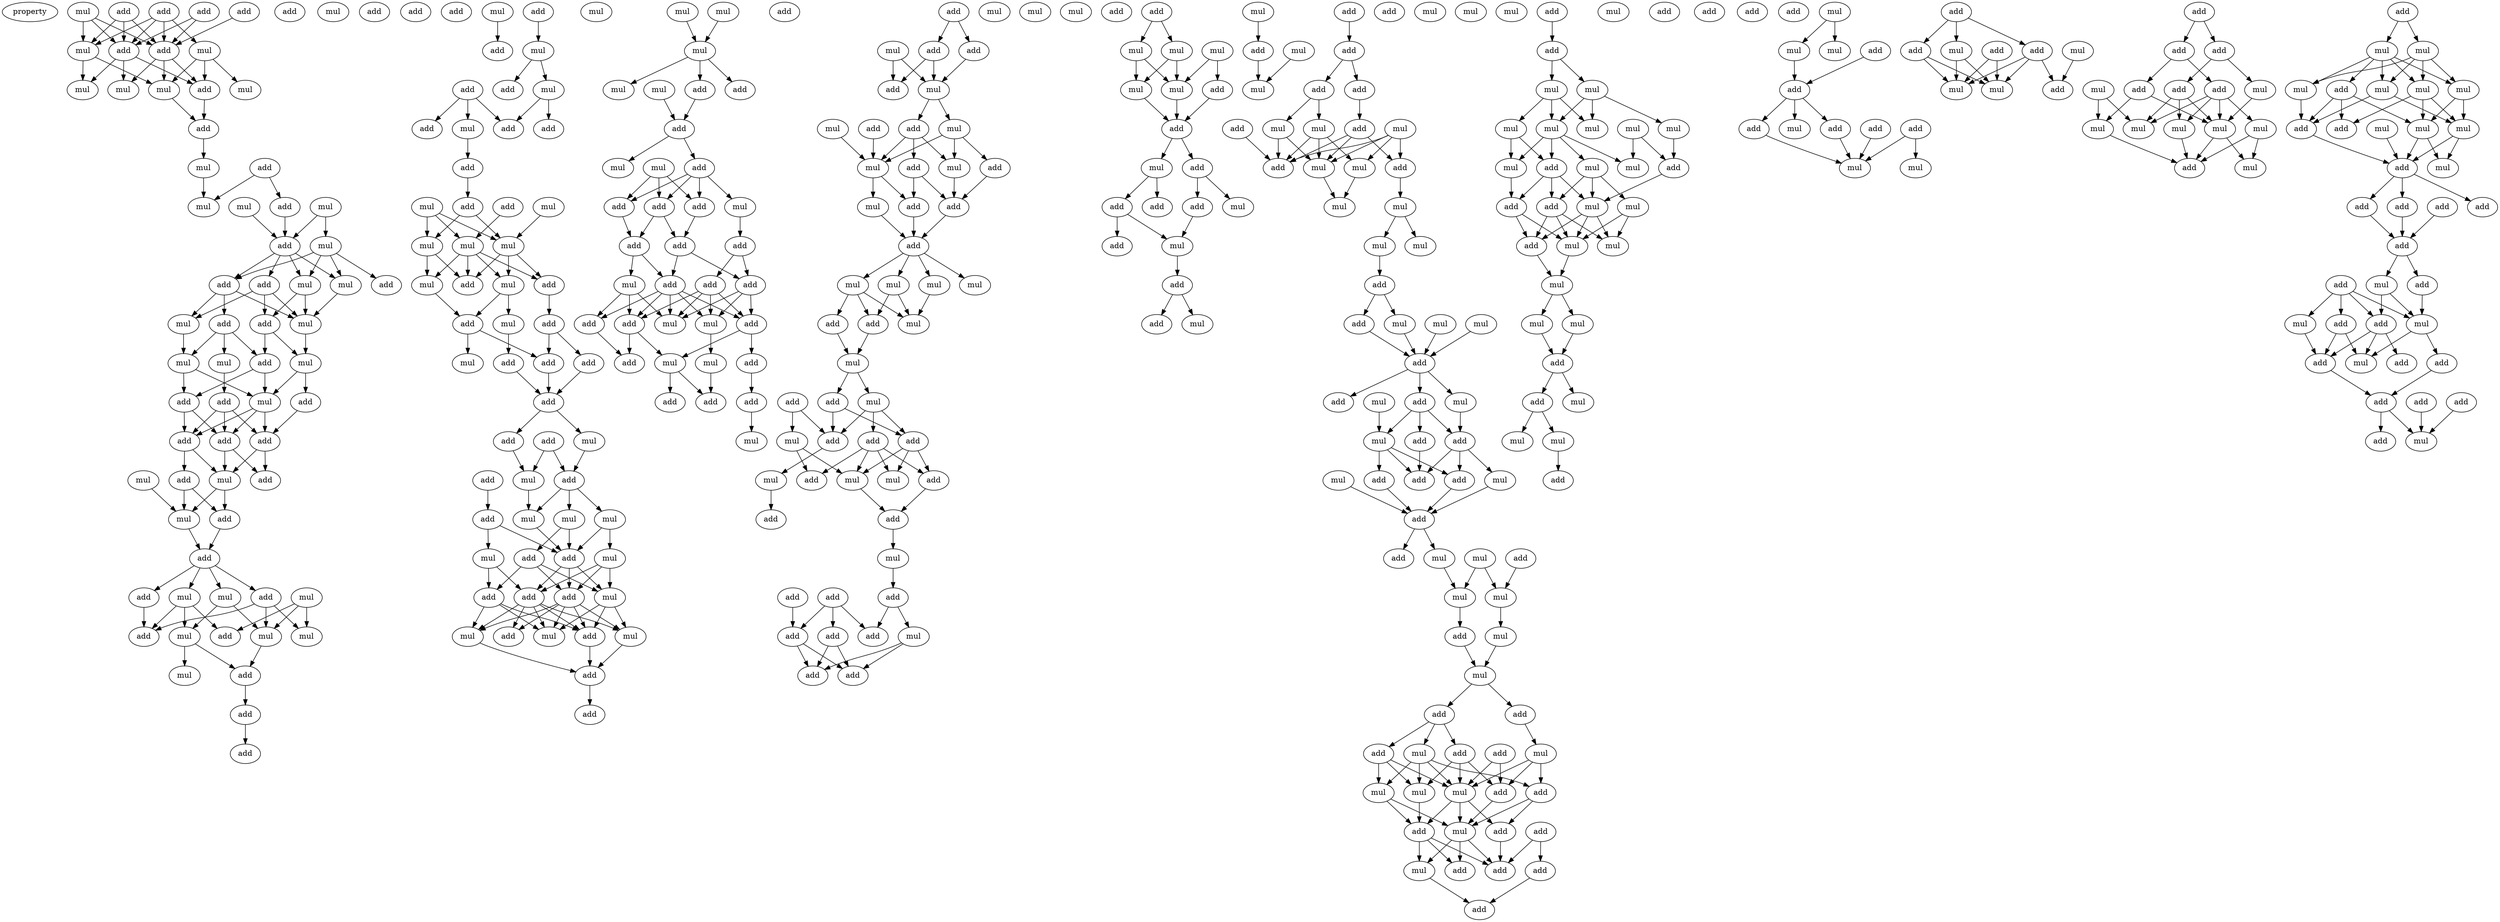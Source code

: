 digraph {
    node [fontcolor=black]
    property [mul=2,lf=1.1]
    0 [ label = mul ];
    1 [ label = add ];
    2 [ label = add ];
    3 [ label = add ];
    4 [ label = add ];
    5 [ label = mul ];
    6 [ label = add ];
    7 [ label = mul ];
    8 [ label = add ];
    9 [ label = mul ];
    10 [ label = mul ];
    11 [ label = mul ];
    12 [ label = mul ];
    13 [ label = add ];
    14 [ label = add ];
    15 [ label = mul ];
    16 [ label = add ];
    17 [ label = mul ];
    18 [ label = mul ];
    19 [ label = mul ];
    20 [ label = add ];
    21 [ label = add ];
    22 [ label = add ];
    23 [ label = mul ];
    24 [ label = mul ];
    25 [ label = add ];
    26 [ label = add ];
    27 [ label = add ];
    28 [ label = mul ];
    29 [ label = mul ];
    30 [ label = add ];
    31 [ label = mul ];
    32 [ label = add ];
    33 [ label = add ];
    34 [ label = mul ];
    35 [ label = mul ];
    36 [ label = mul ];
    37 [ label = add ];
    38 [ label = mul ];
    39 [ label = add ];
    40 [ label = add ];
    41 [ label = add ];
    42 [ label = add ];
    43 [ label = add ];
    44 [ label = mul ];
    45 [ label = mul ];
    46 [ label = add ];
    47 [ label = add ];
    48 [ label = mul ];
    49 [ label = add ];
    50 [ label = add ];
    51 [ label = mul ];
    52 [ label = add ];
    53 [ label = add ];
    54 [ label = mul ];
    55 [ label = mul ];
    56 [ label = mul ];
    57 [ label = add ];
    58 [ label = add ];
    59 [ label = mul ];
    60 [ label = mul ];
    61 [ label = mul ];
    62 [ label = add ];
    63 [ label = add ];
    64 [ label = mul ];
    65 [ label = add ];
    66 [ label = add ];
    67 [ label = add ];
    68 [ label = add ];
    69 [ label = mul ];
    70 [ label = add ];
    71 [ label = add ];
    72 [ label = mul ];
    73 [ label = add ];
    74 [ label = mul ];
    75 [ label = add ];
    76 [ label = add ];
    77 [ label = mul ];
    78 [ label = add ];
    79 [ label = add ];
    80 [ label = add ];
    81 [ label = add ];
    82 [ label = add ];
    83 [ label = mul ];
    84 [ label = mul ];
    85 [ label = mul ];
    86 [ label = mul ];
    87 [ label = mul ];
    88 [ label = add ];
    89 [ label = mul ];
    90 [ label = mul ];
    91 [ label = add ];
    92 [ label = add ];
    93 [ label = add ];
    94 [ label = mul ];
    95 [ label = add ];
    96 [ label = mul ];
    97 [ label = add ];
    98 [ label = add ];
    99 [ label = add ];
    100 [ label = add ];
    101 [ label = add ];
    102 [ label = mul ];
    103 [ label = add ];
    104 [ label = add ];
    105 [ label = mul ];
    106 [ label = mul ];
    107 [ label = mul ];
    108 [ label = add ];
    109 [ label = mul ];
    110 [ label = add ];
    111 [ label = mul ];
    112 [ label = mul ];
    113 [ label = add ];
    114 [ label = mul ];
    115 [ label = add ];
    116 [ label = add ];
    117 [ label = add ];
    118 [ label = mul ];
    119 [ label = mul ];
    120 [ label = add ];
    121 [ label = add ];
    122 [ label = mul ];
    123 [ label = add ];
    124 [ label = mul ];
    125 [ label = mul ];
    126 [ label = mul ];
    127 [ label = add ];
    128 [ label = add ];
    129 [ label = mul ];
    130 [ label = mul ];
    131 [ label = mul ];
    132 [ label = add ];
    133 [ label = add ];
    134 [ label = add ];
    135 [ label = add ];
    136 [ label = mul ];
    137 [ label = mul ];
    138 [ label = add ];
    139 [ label = add ];
    140 [ label = add ];
    141 [ label = mul ];
    142 [ label = add ];
    143 [ label = add ];
    144 [ label = add ];
    145 [ label = add ];
    146 [ label = add ];
    147 [ label = add ];
    148 [ label = mul ];
    149 [ label = mul ];
    150 [ label = mul ];
    151 [ label = add ];
    152 [ label = add ];
    153 [ label = add ];
    154 [ label = add ];
    155 [ label = mul ];
    156 [ label = add ];
    157 [ label = mul ];
    158 [ label = add ];
    159 [ label = add ];
    160 [ label = add ];
    161 [ label = mul ];
    162 [ label = add ];
    163 [ label = mul ];
    164 [ label = mul ];
    165 [ label = mul ];
    166 [ label = add ];
    167 [ label = add ];
    168 [ label = add ];
    169 [ label = mul ];
    170 [ label = mul ];
    171 [ label = add ];
    172 [ label = add ];
    173 [ label = mul ];
    174 [ label = add ];
    175 [ label = mul ];
    176 [ label = add ];
    177 [ label = mul ];
    178 [ label = add ];
    179 [ label = add ];
    180 [ label = mul ];
    181 [ label = add ];
    182 [ label = mul ];
    183 [ label = mul ];
    184 [ label = mul ];
    185 [ label = mul ];
    186 [ label = add ];
    187 [ label = mul ];
    188 [ label = add ];
    189 [ label = mul ];
    190 [ label = mul ];
    191 [ label = mul ];
    192 [ label = add ];
    193 [ label = add ];
    194 [ label = add ];
    195 [ label = mul ];
    196 [ label = add ];
    197 [ label = add ];
    198 [ label = mul ];
    199 [ label = mul ];
    200 [ label = mul ];
    201 [ label = add ];
    202 [ label = add ];
    203 [ label = add ];
    204 [ label = add ];
    205 [ label = mul ];
    206 [ label = add ];
    207 [ label = add ];
    208 [ label = add ];
    209 [ label = add ];
    210 [ label = add ];
    211 [ label = mul ];
    212 [ label = add ];
    213 [ label = add ];
    214 [ label = add ];
    215 [ label = add ];
    216 [ label = add ];
    217 [ label = mul ];
    218 [ label = mul ];
    219 [ label = mul ];
    220 [ label = mul ];
    221 [ label = mul ];
    222 [ label = add ];
    223 [ label = add ];
    224 [ label = mul ];
    225 [ label = add ];
    226 [ label = add ];
    227 [ label = add ];
    228 [ label = add ];
    229 [ label = mul ];
    230 [ label = mul ];
    231 [ label = add ];
    232 [ label = add ];
    233 [ label = mul ];
    234 [ label = add ];
    235 [ label = mul ];
    236 [ label = mul ];
    237 [ label = add ];
    238 [ label = add ];
    239 [ label = add ];
    240 [ label = mul ];
    241 [ label = mul ];
    242 [ label = add ];
    243 [ label = add ];
    244 [ label = add ];
    245 [ label = add ];
    246 [ label = add ];
    247 [ label = mul ];
    248 [ label = mul ];
    249 [ label = mul ];
    250 [ label = mul ];
    251 [ label = mul ];
    252 [ label = add ];
    253 [ label = add ];
    254 [ label = mul ];
    255 [ label = mul ];
    256 [ label = mul ];
    257 [ label = mul ];
    258 [ label = add ];
    259 [ label = add ];
    260 [ label = mul ];
    261 [ label = mul ];
    262 [ label = mul ];
    263 [ label = mul ];
    264 [ label = add ];
    265 [ label = mul ];
    266 [ label = add ];
    267 [ label = mul ];
    268 [ label = add ];
    269 [ label = add ];
    270 [ label = mul ];
    271 [ label = add ];
    272 [ label = mul ];
    273 [ label = add ];
    274 [ label = add ];
    275 [ label = mul ];
    276 [ label = add ];
    277 [ label = add ];
    278 [ label = mul ];
    279 [ label = add ];
    280 [ label = mul ];
    281 [ label = mul ];
    282 [ label = add ];
    283 [ label = mul ];
    284 [ label = mul ];
    285 [ label = mul ];
    286 [ label = add ];
    287 [ label = mul ];
    288 [ label = add ];
    289 [ label = add ];
    290 [ label = add ];
    291 [ label = add ];
    292 [ label = mul ];
    293 [ label = mul ];
    294 [ label = add ];
    295 [ label = add ];
    296 [ label = add ];
    297 [ label = mul ];
    298 [ label = mul ];
    299 [ label = mul ];
    300 [ label = mul ];
    301 [ label = add ];
    302 [ label = add ];
    303 [ label = add ];
    304 [ label = add ];
    305 [ label = add ];
    306 [ label = add ];
    307 [ label = mul ];
    308 [ label = add ];
    309 [ label = add ];
    310 [ label = mul ];
    311 [ label = add ];
    312 [ label = mul ];
    313 [ label = mul ];
    314 [ label = mul ];
    315 [ label = mul ];
    316 [ label = mul ];
    317 [ label = mul ];
    318 [ label = mul ];
    319 [ label = mul ];
    320 [ label = mul ];
    321 [ label = add ];
    322 [ label = mul ];
    323 [ label = add ];
    324 [ label = add ];
    325 [ label = mul ];
    326 [ label = add ];
    327 [ label = mul ];
    328 [ label = mul ];
    329 [ label = add ];
    330 [ label = mul ];
    331 [ label = add ];
    332 [ label = mul ];
    333 [ label = mul ];
    334 [ label = mul ];
    335 [ label = add ];
    336 [ label = add ];
    337 [ label = add ];
    338 [ label = add ];
    339 [ label = mul ];
    340 [ label = add ];
    341 [ label = mul ];
    342 [ label = mul ];
    343 [ label = add ];
    344 [ label = mul ];
    345 [ label = mul ];
    346 [ label = mul ];
    347 [ label = add ];
    348 [ label = add ];
    349 [ label = add ];
    350 [ label = add ];
    351 [ label = add ];
    352 [ label = mul ];
    353 [ label = add ];
    354 [ label = mul ];
    355 [ label = mul ];
    356 [ label = add ];
    357 [ label = mul ];
    358 [ label = add ];
    359 [ label = mul ];
    360 [ label = add ];
    361 [ label = add ];
    362 [ label = mul ];
    363 [ label = mul ];
    364 [ label = add ];
    365 [ label = add ];
    366 [ label = add ];
    367 [ label = add ];
    368 [ label = mul ];
    369 [ label = add ];
    370 [ label = mul ];
    371 [ label = add ];
    372 [ label = add ];
    373 [ label = mul ];
    374 [ label = mul ];
    375 [ label = mul ];
    376 [ label = mul ];
    377 [ label = mul ];
    378 [ label = add ];
    379 [ label = mul ];
    380 [ label = add ];
    381 [ label = mul ];
    382 [ label = mul ];
    383 [ label = mul ];
    384 [ label = add ];
    385 [ label = mul ];
    386 [ label = mul ];
    387 [ label = mul ];
    388 [ label = add ];
    389 [ label = add ];
    390 [ label = mul ];
    391 [ label = mul ];
    392 [ label = mul ];
    393 [ label = add ];
    394 [ label = mul ];
    395 [ label = add ];
    396 [ label = add ];
    397 [ label = add ];
    398 [ label = add ];
    399 [ label = add ];
    400 [ label = add ];
    401 [ label = mul ];
    402 [ label = add ];
    403 [ label = add ];
    404 [ label = mul ];
    405 [ label = add ];
    406 [ label = mul ];
    407 [ label = mul ];
    408 [ label = add ];
    409 [ label = add ];
    410 [ label = add ];
    411 [ label = add ];
    412 [ label = add ];
    413 [ label = add ];
    414 [ label = add ];
    415 [ label = mul ];
    0 -> 5 [ name = 0 ];
    0 -> 6 [ name = 1 ];
    0 -> 8 [ name = 2 ];
    1 -> 8 [ name = 3 ];
    2 -> 5 [ name = 4 ];
    2 -> 6 [ name = 5 ];
    2 -> 7 [ name = 6 ];
    2 -> 8 [ name = 7 ];
    3 -> 5 [ name = 8 ];
    3 -> 6 [ name = 9 ];
    3 -> 8 [ name = 10 ];
    4 -> 6 [ name = 11 ];
    4 -> 8 [ name = 12 ];
    5 -> 9 [ name = 13 ];
    5 -> 12 [ name = 14 ];
    6 -> 9 [ name = 15 ];
    6 -> 10 [ name = 16 ];
    6 -> 13 [ name = 17 ];
    7 -> 11 [ name = 18 ];
    7 -> 12 [ name = 19 ];
    7 -> 13 [ name = 20 ];
    8 -> 10 [ name = 21 ];
    8 -> 12 [ name = 22 ];
    8 -> 13 [ name = 23 ];
    12 -> 14 [ name = 24 ];
    13 -> 14 [ name = 25 ];
    14 -> 15 [ name = 26 ];
    15 -> 19 [ name = 27 ];
    16 -> 19 [ name = 28 ];
    16 -> 20 [ name = 29 ];
    17 -> 22 [ name = 30 ];
    18 -> 22 [ name = 31 ];
    18 -> 23 [ name = 32 ];
    20 -> 22 [ name = 33 ];
    22 -> 24 [ name = 34 ];
    22 -> 26 [ name = 35 ];
    22 -> 27 [ name = 36 ];
    22 -> 28 [ name = 37 ];
    23 -> 24 [ name = 38 ];
    23 -> 25 [ name = 39 ];
    23 -> 26 [ name = 40 ];
    23 -> 28 [ name = 41 ];
    24 -> 30 [ name = 42 ];
    24 -> 31 [ name = 43 ];
    26 -> 29 [ name = 44 ];
    26 -> 31 [ name = 45 ];
    26 -> 32 [ name = 46 ];
    27 -> 29 [ name = 47 ];
    27 -> 30 [ name = 48 ];
    27 -> 31 [ name = 49 ];
    28 -> 31 [ name = 50 ];
    29 -> 35 [ name = 51 ];
    30 -> 33 [ name = 52 ];
    30 -> 34 [ name = 53 ];
    31 -> 34 [ name = 54 ];
    32 -> 33 [ name = 55 ];
    32 -> 35 [ name = 56 ];
    32 -> 36 [ name = 57 ];
    33 -> 38 [ name = 58 ];
    33 -> 39 [ name = 59 ];
    34 -> 38 [ name = 60 ];
    34 -> 40 [ name = 61 ];
    35 -> 38 [ name = 62 ];
    35 -> 39 [ name = 63 ];
    36 -> 37 [ name = 64 ];
    37 -> 41 [ name = 65 ];
    37 -> 42 [ name = 66 ];
    37 -> 43 [ name = 67 ];
    38 -> 41 [ name = 68 ];
    38 -> 42 [ name = 69 ];
    38 -> 43 [ name = 70 ];
    39 -> 41 [ name = 71 ];
    39 -> 43 [ name = 72 ];
    40 -> 42 [ name = 73 ];
    41 -> 45 [ name = 74 ];
    41 -> 47 [ name = 75 ];
    42 -> 45 [ name = 76 ];
    42 -> 46 [ name = 77 ];
    43 -> 45 [ name = 78 ];
    43 -> 46 [ name = 79 ];
    44 -> 48 [ name = 80 ];
    45 -> 48 [ name = 81 ];
    45 -> 49 [ name = 82 ];
    47 -> 48 [ name = 83 ];
    47 -> 49 [ name = 84 ];
    48 -> 50 [ name = 85 ];
    49 -> 50 [ name = 86 ];
    50 -> 51 [ name = 87 ];
    50 -> 52 [ name = 88 ];
    50 -> 53 [ name = 89 ];
    50 -> 54 [ name = 90 ];
    51 -> 56 [ name = 91 ];
    51 -> 59 [ name = 92 ];
    52 -> 57 [ name = 93 ];
    52 -> 59 [ name = 94 ];
    52 -> 60 [ name = 95 ];
    53 -> 57 [ name = 96 ];
    54 -> 56 [ name = 97 ];
    54 -> 57 [ name = 98 ];
    54 -> 58 [ name = 99 ];
    55 -> 58 [ name = 100 ];
    55 -> 59 [ name = 101 ];
    55 -> 60 [ name = 102 ];
    56 -> 61 [ name = 103 ];
    56 -> 62 [ name = 104 ];
    59 -> 62 [ name = 105 ];
    62 -> 63 [ name = 106 ];
    63 -> 67 [ name = 107 ];
    69 -> 70 [ name = 108 ];
    71 -> 72 [ name = 109 ];
    72 -> 74 [ name = 110 ];
    72 -> 75 [ name = 111 ];
    73 -> 76 [ name = 112 ];
    73 -> 77 [ name = 113 ];
    73 -> 78 [ name = 114 ];
    74 -> 78 [ name = 115 ];
    74 -> 79 [ name = 116 ];
    77 -> 80 [ name = 117 ];
    80 -> 81 [ name = 118 ];
    81 -> 86 [ name = 119 ];
    81 -> 87 [ name = 120 ];
    82 -> 85 [ name = 121 ];
    83 -> 85 [ name = 122 ];
    83 -> 86 [ name = 123 ];
    83 -> 87 [ name = 124 ];
    84 -> 87 [ name = 125 ];
    85 -> 88 [ name = 126 ];
    85 -> 89 [ name = 127 ];
    85 -> 90 [ name = 128 ];
    85 -> 91 [ name = 129 ];
    86 -> 88 [ name = 130 ];
    86 -> 89 [ name = 131 ];
    87 -> 88 [ name = 132 ];
    87 -> 90 [ name = 133 ];
    87 -> 91 [ name = 134 ];
    89 -> 92 [ name = 135 ];
    90 -> 92 [ name = 136 ];
    90 -> 94 [ name = 137 ];
    91 -> 93 [ name = 138 ];
    92 -> 96 [ name = 139 ];
    92 -> 97 [ name = 140 ];
    93 -> 97 [ name = 141 ];
    93 -> 98 [ name = 142 ];
    94 -> 95 [ name = 143 ];
    95 -> 99 [ name = 144 ];
    97 -> 99 [ name = 145 ];
    98 -> 99 [ name = 146 ];
    99 -> 101 [ name = 147 ];
    99 -> 102 [ name = 148 ];
    100 -> 104 [ name = 149 ];
    100 -> 105 [ name = 150 ];
    101 -> 105 [ name = 151 ];
    102 -> 104 [ name = 152 ];
    103 -> 108 [ name = 153 ];
    104 -> 106 [ name = 154 ];
    104 -> 107 [ name = 155 ];
    104 -> 109 [ name = 156 ];
    105 -> 109 [ name = 157 ];
    106 -> 110 [ name = 158 ];
    106 -> 113 [ name = 159 ];
    107 -> 112 [ name = 160 ];
    107 -> 113 [ name = 161 ];
    108 -> 111 [ name = 162 ];
    108 -> 113 [ name = 163 ];
    109 -> 113 [ name = 164 ];
    110 -> 114 [ name = 165 ];
    110 -> 115 [ name = 166 ];
    110 -> 117 [ name = 167 ];
    111 -> 116 [ name = 168 ];
    111 -> 117 [ name = 169 ];
    112 -> 114 [ name = 170 ];
    112 -> 115 [ name = 171 ];
    112 -> 116 [ name = 172 ];
    113 -> 114 [ name = 173 ];
    113 -> 115 [ name = 174 ];
    113 -> 116 [ name = 175 ];
    114 -> 119 [ name = 176 ];
    114 -> 121 [ name = 177 ];
    114 -> 122 [ name = 178 ];
    115 -> 118 [ name = 179 ];
    115 -> 119 [ name = 180 ];
    115 -> 120 [ name = 181 ];
    115 -> 121 [ name = 182 ];
    115 -> 122 [ name = 183 ];
    116 -> 118 [ name = 184 ];
    116 -> 119 [ name = 185 ];
    116 -> 120 [ name = 186 ];
    116 -> 121 [ name = 187 ];
    116 -> 122 [ name = 188 ];
    117 -> 118 [ name = 189 ];
    117 -> 119 [ name = 190 ];
    117 -> 121 [ name = 191 ];
    118 -> 123 [ name = 192 ];
    121 -> 123 [ name = 193 ];
    122 -> 123 [ name = 194 ];
    123 -> 127 [ name = 195 ];
    125 -> 129 [ name = 196 ];
    126 -> 129 [ name = 197 ];
    129 -> 131 [ name = 198 ];
    129 -> 132 [ name = 199 ];
    129 -> 133 [ name = 200 ];
    130 -> 134 [ name = 201 ];
    132 -> 134 [ name = 202 ];
    134 -> 135 [ name = 203 ];
    134 -> 137 [ name = 204 ];
    135 -> 138 [ name = 205 ];
    135 -> 139 [ name = 206 ];
    135 -> 140 [ name = 207 ];
    135 -> 141 [ name = 208 ];
    136 -> 138 [ name = 209 ];
    136 -> 139 [ name = 210 ];
    136 -> 140 [ name = 211 ];
    138 -> 143 [ name = 212 ];
    139 -> 143 [ name = 213 ];
    139 -> 144 [ name = 214 ];
    140 -> 144 [ name = 215 ];
    141 -> 142 [ name = 216 ];
    142 -> 145 [ name = 217 ];
    142 -> 147 [ name = 218 ];
    143 -> 146 [ name = 219 ];
    143 -> 147 [ name = 220 ];
    144 -> 146 [ name = 221 ];
    144 -> 148 [ name = 222 ];
    145 -> 149 [ name = 223 ];
    145 -> 150 [ name = 224 ];
    145 -> 152 [ name = 225 ];
    145 -> 153 [ name = 226 ];
    146 -> 149 [ name = 227 ];
    146 -> 150 [ name = 228 ];
    146 -> 151 [ name = 229 ];
    146 -> 152 [ name = 230 ];
    146 -> 153 [ name = 231 ];
    147 -> 149 [ name = 232 ];
    147 -> 150 [ name = 233 ];
    147 -> 153 [ name = 234 ];
    148 -> 149 [ name = 235 ];
    148 -> 151 [ name = 236 ];
    148 -> 152 [ name = 237 ];
    150 -> 157 [ name = 238 ];
    151 -> 154 [ name = 239 ];
    152 -> 154 [ name = 240 ];
    152 -> 155 [ name = 241 ];
    153 -> 155 [ name = 242 ];
    153 -> 156 [ name = 243 ];
    155 -> 158 [ name = 244 ];
    155 -> 159 [ name = 245 ];
    156 -> 160 [ name = 246 ];
    157 -> 159 [ name = 247 ];
    160 -> 161 [ name = 248 ];
    162 -> 166 [ name = 249 ];
    162 -> 167 [ name = 250 ];
    163 -> 168 [ name = 251 ];
    163 -> 169 [ name = 252 ];
    166 -> 169 [ name = 253 ];
    167 -> 168 [ name = 254 ];
    167 -> 169 [ name = 255 ];
    169 -> 171 [ name = 256 ];
    169 -> 173 [ name = 257 ];
    170 -> 175 [ name = 258 ];
    171 -> 175 [ name = 259 ];
    171 -> 176 [ name = 260 ];
    171 -> 177 [ name = 261 ];
    172 -> 175 [ name = 262 ];
    173 -> 174 [ name = 263 ];
    173 -> 175 [ name = 264 ];
    173 -> 177 [ name = 265 ];
    174 -> 179 [ name = 266 ];
    175 -> 178 [ name = 267 ];
    175 -> 180 [ name = 268 ];
    176 -> 178 [ name = 269 ];
    176 -> 179 [ name = 270 ];
    177 -> 179 [ name = 271 ];
    178 -> 181 [ name = 272 ];
    179 -> 181 [ name = 273 ];
    180 -> 181 [ name = 274 ];
    181 -> 182 [ name = 275 ];
    181 -> 183 [ name = 276 ];
    181 -> 184 [ name = 277 ];
    181 -> 185 [ name = 278 ];
    182 -> 186 [ name = 279 ];
    182 -> 187 [ name = 280 ];
    183 -> 186 [ name = 281 ];
    183 -> 187 [ name = 282 ];
    183 -> 188 [ name = 283 ];
    185 -> 187 [ name = 284 ];
    186 -> 189 [ name = 285 ];
    188 -> 189 [ name = 286 ];
    189 -> 191 [ name = 287 ];
    189 -> 193 [ name = 288 ];
    191 -> 194 [ name = 289 ];
    191 -> 196 [ name = 290 ];
    191 -> 197 [ name = 291 ];
    192 -> 194 [ name = 292 ];
    192 -> 195 [ name = 293 ];
    193 -> 194 [ name = 294 ];
    193 -> 196 [ name = 295 ];
    194 -> 200 [ name = 296 ];
    195 -> 199 [ name = 297 ];
    195 -> 201 [ name = 298 ];
    196 -> 198 [ name = 299 ];
    196 -> 199 [ name = 300 ];
    196 -> 202 [ name = 301 ];
    197 -> 198 [ name = 302 ];
    197 -> 199 [ name = 303 ];
    197 -> 201 [ name = 304 ];
    197 -> 202 [ name = 305 ];
    199 -> 204 [ name = 306 ];
    200 -> 203 [ name = 307 ];
    202 -> 204 [ name = 308 ];
    204 -> 205 [ name = 309 ];
    205 -> 206 [ name = 310 ];
    206 -> 210 [ name = 311 ];
    206 -> 211 [ name = 312 ];
    207 -> 213 [ name = 313 ];
    209 -> 210 [ name = 314 ];
    209 -> 212 [ name = 315 ];
    209 -> 213 [ name = 316 ];
    211 -> 214 [ name = 317 ];
    211 -> 215 [ name = 318 ];
    212 -> 214 [ name = 319 ];
    212 -> 215 [ name = 320 ];
    213 -> 214 [ name = 321 ];
    213 -> 215 [ name = 322 ];
    216 -> 217 [ name = 323 ];
    216 -> 219 [ name = 324 ];
    217 -> 220 [ name = 325 ];
    217 -> 221 [ name = 326 ];
    218 -> 221 [ name = 327 ];
    218 -> 222 [ name = 328 ];
    219 -> 220 [ name = 329 ];
    219 -> 221 [ name = 330 ];
    220 -> 223 [ name = 331 ];
    221 -> 223 [ name = 332 ];
    222 -> 223 [ name = 333 ];
    223 -> 224 [ name = 334 ];
    223 -> 225 [ name = 335 ];
    224 -> 226 [ name = 336 ];
    224 -> 228 [ name = 337 ];
    225 -> 227 [ name = 338 ];
    225 -> 229 [ name = 339 ];
    226 -> 230 [ name = 340 ];
    226 -> 231 [ name = 341 ];
    227 -> 230 [ name = 342 ];
    230 -> 232 [ name = 343 ];
    232 -> 234 [ name = 344 ];
    232 -> 235 [ name = 345 ];
    233 -> 237 [ name = 346 ];
    236 -> 241 [ name = 347 ];
    237 -> 241 [ name = 348 ];
    238 -> 242 [ name = 349 ];
    242 -> 243 [ name = 350 ];
    242 -> 244 [ name = 351 ];
    243 -> 247 [ name = 352 ];
    243 -> 249 [ name = 353 ];
    244 -> 246 [ name = 354 ];
    245 -> 252 [ name = 355 ];
    246 -> 250 [ name = 356 ];
    246 -> 252 [ name = 357 ];
    246 -> 253 [ name = 358 ];
    247 -> 250 [ name = 359 ];
    247 -> 252 [ name = 360 ];
    248 -> 250 [ name = 361 ];
    248 -> 251 [ name = 362 ];
    248 -> 252 [ name = 363 ];
    248 -> 253 [ name = 364 ];
    249 -> 250 [ name = 365 ];
    249 -> 251 [ name = 366 ];
    249 -> 252 [ name = 367 ];
    250 -> 255 [ name = 368 ];
    251 -> 255 [ name = 369 ];
    253 -> 254 [ name = 370 ];
    254 -> 256 [ name = 371 ];
    254 -> 257 [ name = 372 ];
    256 -> 258 [ name = 373 ];
    258 -> 259 [ name = 374 ];
    258 -> 261 [ name = 375 ];
    259 -> 264 [ name = 376 ];
    260 -> 264 [ name = 377 ];
    261 -> 264 [ name = 378 ];
    263 -> 264 [ name = 379 ];
    264 -> 266 [ name = 380 ];
    264 -> 267 [ name = 381 ];
    264 -> 268 [ name = 382 ];
    265 -> 270 [ name = 383 ];
    267 -> 269 [ name = 384 ];
    268 -> 269 [ name = 385 ];
    268 -> 270 [ name = 386 ];
    268 -> 271 [ name = 387 ];
    269 -> 272 [ name = 388 ];
    269 -> 273 [ name = 389 ];
    269 -> 274 [ name = 390 ];
    270 -> 273 [ name = 391 ];
    270 -> 274 [ name = 392 ];
    270 -> 276 [ name = 393 ];
    271 -> 273 [ name = 394 ];
    272 -> 277 [ name = 395 ];
    274 -> 277 [ name = 396 ];
    275 -> 277 [ name = 397 ];
    276 -> 277 [ name = 398 ];
    277 -> 279 [ name = 399 ];
    277 -> 280 [ name = 400 ];
    278 -> 283 [ name = 401 ];
    278 -> 284 [ name = 402 ];
    280 -> 284 [ name = 403 ];
    282 -> 283 [ name = 404 ];
    283 -> 285 [ name = 405 ];
    284 -> 286 [ name = 406 ];
    285 -> 287 [ name = 407 ];
    286 -> 287 [ name = 408 ];
    287 -> 288 [ name = 409 ];
    287 -> 289 [ name = 410 ];
    288 -> 291 [ name = 411 ];
    288 -> 292 [ name = 412 ];
    288 -> 294 [ name = 413 ];
    289 -> 293 [ name = 414 ];
    290 -> 295 [ name = 415 ];
    290 -> 299 [ name = 416 ];
    291 -> 297 [ name = 417 ];
    291 -> 298 [ name = 418 ];
    291 -> 299 [ name = 419 ];
    292 -> 296 [ name = 420 ];
    292 -> 297 [ name = 421 ];
    292 -> 298 [ name = 422 ];
    292 -> 299 [ name = 423 ];
    293 -> 295 [ name = 424 ];
    293 -> 296 [ name = 425 ];
    293 -> 299 [ name = 426 ];
    294 -> 295 [ name = 427 ];
    294 -> 297 [ name = 428 ];
    294 -> 299 [ name = 429 ];
    295 -> 300 [ name = 430 ];
    296 -> 300 [ name = 431 ];
    296 -> 301 [ name = 432 ];
    297 -> 303 [ name = 433 ];
    298 -> 300 [ name = 434 ];
    298 -> 303 [ name = 435 ];
    299 -> 300 [ name = 436 ];
    299 -> 301 [ name = 437 ];
    299 -> 303 [ name = 438 ];
    300 -> 304 [ name = 439 ];
    300 -> 306 [ name = 440 ];
    300 -> 307 [ name = 441 ];
    301 -> 304 [ name = 442 ];
    302 -> 304 [ name = 443 ];
    302 -> 305 [ name = 444 ];
    303 -> 304 [ name = 445 ];
    303 -> 306 [ name = 446 ];
    303 -> 307 [ name = 447 ];
    305 -> 308 [ name = 448 ];
    307 -> 308 [ name = 449 ];
    309 -> 311 [ name = 450 ];
    311 -> 312 [ name = 451 ];
    311 -> 313 [ name = 452 ];
    312 -> 314 [ name = 453 ];
    312 -> 315 [ name = 454 ];
    312 -> 317 [ name = 455 ];
    313 -> 314 [ name = 456 ];
    313 -> 316 [ name = 457 ];
    313 -> 317 [ name = 458 ];
    315 -> 323 [ name = 459 ];
    316 -> 321 [ name = 460 ];
    316 -> 322 [ name = 461 ];
    317 -> 319 [ name = 462 ];
    317 -> 320 [ name = 463 ];
    317 -> 321 [ name = 464 ];
    317 -> 322 [ name = 465 ];
    318 -> 320 [ name = 466 ];
    318 -> 323 [ name = 467 ];
    319 -> 325 [ name = 468 ];
    319 -> 326 [ name = 469 ];
    319 -> 327 [ name = 470 ];
    321 -> 324 [ name = 471 ];
    321 -> 326 [ name = 472 ];
    321 -> 327 [ name = 473 ];
    322 -> 324 [ name = 474 ];
    323 -> 327 [ name = 475 ];
    324 -> 329 [ name = 476 ];
    324 -> 330 [ name = 477 ];
    325 -> 328 [ name = 478 ];
    325 -> 330 [ name = 479 ];
    326 -> 328 [ name = 480 ];
    326 -> 329 [ name = 481 ];
    326 -> 330 [ name = 482 ];
    327 -> 328 [ name = 483 ];
    327 -> 329 [ name = 484 ];
    327 -> 330 [ name = 485 ];
    329 -> 332 [ name = 486 ];
    330 -> 332 [ name = 487 ];
    332 -> 333 [ name = 488 ];
    332 -> 334 [ name = 489 ];
    333 -> 335 [ name = 490 ];
    334 -> 335 [ name = 491 ];
    335 -> 336 [ name = 492 ];
    335 -> 339 [ name = 493 ];
    336 -> 341 [ name = 494 ];
    336 -> 342 [ name = 495 ];
    342 -> 343 [ name = 496 ];
    344 -> 345 [ name = 497 ];
    344 -> 346 [ name = 498 ];
    345 -> 348 [ name = 499 ];
    347 -> 348 [ name = 500 ];
    348 -> 350 [ name = 501 ];
    348 -> 352 [ name = 502 ];
    348 -> 353 [ name = 503 ];
    349 -> 355 [ name = 504 ];
    350 -> 355 [ name = 505 ];
    351 -> 354 [ name = 506 ];
    351 -> 355 [ name = 507 ];
    353 -> 355 [ name = 508 ];
    356 -> 359 [ name = 509 ];
    356 -> 360 [ name = 510 ];
    356 -> 361 [ name = 511 ];
    357 -> 364 [ name = 512 ];
    358 -> 362 [ name = 513 ];
    358 -> 363 [ name = 514 ];
    359 -> 362 [ name = 515 ];
    359 -> 363 [ name = 516 ];
    360 -> 362 [ name = 517 ];
    360 -> 363 [ name = 518 ];
    360 -> 364 [ name = 519 ];
    361 -> 362 [ name = 520 ];
    361 -> 363 [ name = 521 ];
    365 -> 366 [ name = 522 ];
    365 -> 367 [ name = 523 ];
    366 -> 369 [ name = 524 ];
    366 -> 370 [ name = 525 ];
    367 -> 371 [ name = 526 ];
    367 -> 372 [ name = 527 ];
    368 -> 375 [ name = 528 ];
    368 -> 376 [ name = 529 ];
    369 -> 374 [ name = 530 ];
    369 -> 376 [ name = 531 ];
    369 -> 377 [ name = 532 ];
    370 -> 374 [ name = 533 ];
    371 -> 373 [ name = 534 ];
    371 -> 374 [ name = 535 ];
    371 -> 376 [ name = 536 ];
    371 -> 377 [ name = 537 ];
    372 -> 374 [ name = 538 ];
    372 -> 375 [ name = 539 ];
    373 -> 378 [ name = 540 ];
    373 -> 379 [ name = 541 ];
    374 -> 378 [ name = 542 ];
    374 -> 379 [ name = 543 ];
    375 -> 378 [ name = 544 ];
    377 -> 378 [ name = 545 ];
    380 -> 381 [ name = 546 ];
    380 -> 382 [ name = 547 ];
    381 -> 383 [ name = 548 ];
    381 -> 385 [ name = 549 ];
    381 -> 386 [ name = 550 ];
    381 -> 387 [ name = 551 ];
    382 -> 383 [ name = 552 ];
    382 -> 384 [ name = 553 ];
    382 -> 385 [ name = 554 ];
    382 -> 386 [ name = 555 ];
    382 -> 387 [ name = 556 ];
    383 -> 390 [ name = 557 ];
    383 -> 391 [ name = 558 ];
    384 -> 388 [ name = 559 ];
    384 -> 389 [ name = 560 ];
    384 -> 391 [ name = 561 ];
    385 -> 389 [ name = 562 ];
    385 -> 390 [ name = 563 ];
    386 -> 389 [ name = 564 ];
    387 -> 388 [ name = 565 ];
    387 -> 390 [ name = 566 ];
    387 -> 391 [ name = 567 ];
    389 -> 393 [ name = 568 ];
    390 -> 393 [ name = 569 ];
    390 -> 394 [ name = 570 ];
    391 -> 393 [ name = 571 ];
    391 -> 394 [ name = 572 ];
    392 -> 393 [ name = 573 ];
    393 -> 395 [ name = 574 ];
    393 -> 396 [ name = 575 ];
    393 -> 398 [ name = 576 ];
    395 -> 399 [ name = 577 ];
    396 -> 399 [ name = 578 ];
    397 -> 399 [ name = 579 ];
    399 -> 400 [ name = 580 ];
    399 -> 401 [ name = 581 ];
    400 -> 404 [ name = 582 ];
    401 -> 404 [ name = 583 ];
    401 -> 405 [ name = 584 ];
    402 -> 403 [ name = 585 ];
    402 -> 404 [ name = 586 ];
    402 -> 405 [ name = 587 ];
    402 -> 406 [ name = 588 ];
    403 -> 407 [ name = 589 ];
    403 -> 408 [ name = 590 ];
    404 -> 407 [ name = 591 ];
    404 -> 410 [ name = 592 ];
    405 -> 407 [ name = 593 ];
    405 -> 408 [ name = 594 ];
    405 -> 409 [ name = 595 ];
    406 -> 408 [ name = 596 ];
    408 -> 411 [ name = 597 ];
    410 -> 411 [ name = 598 ];
    411 -> 414 [ name = 599 ];
    411 -> 415 [ name = 600 ];
    412 -> 415 [ name = 601 ];
    413 -> 415 [ name = 602 ];
}

